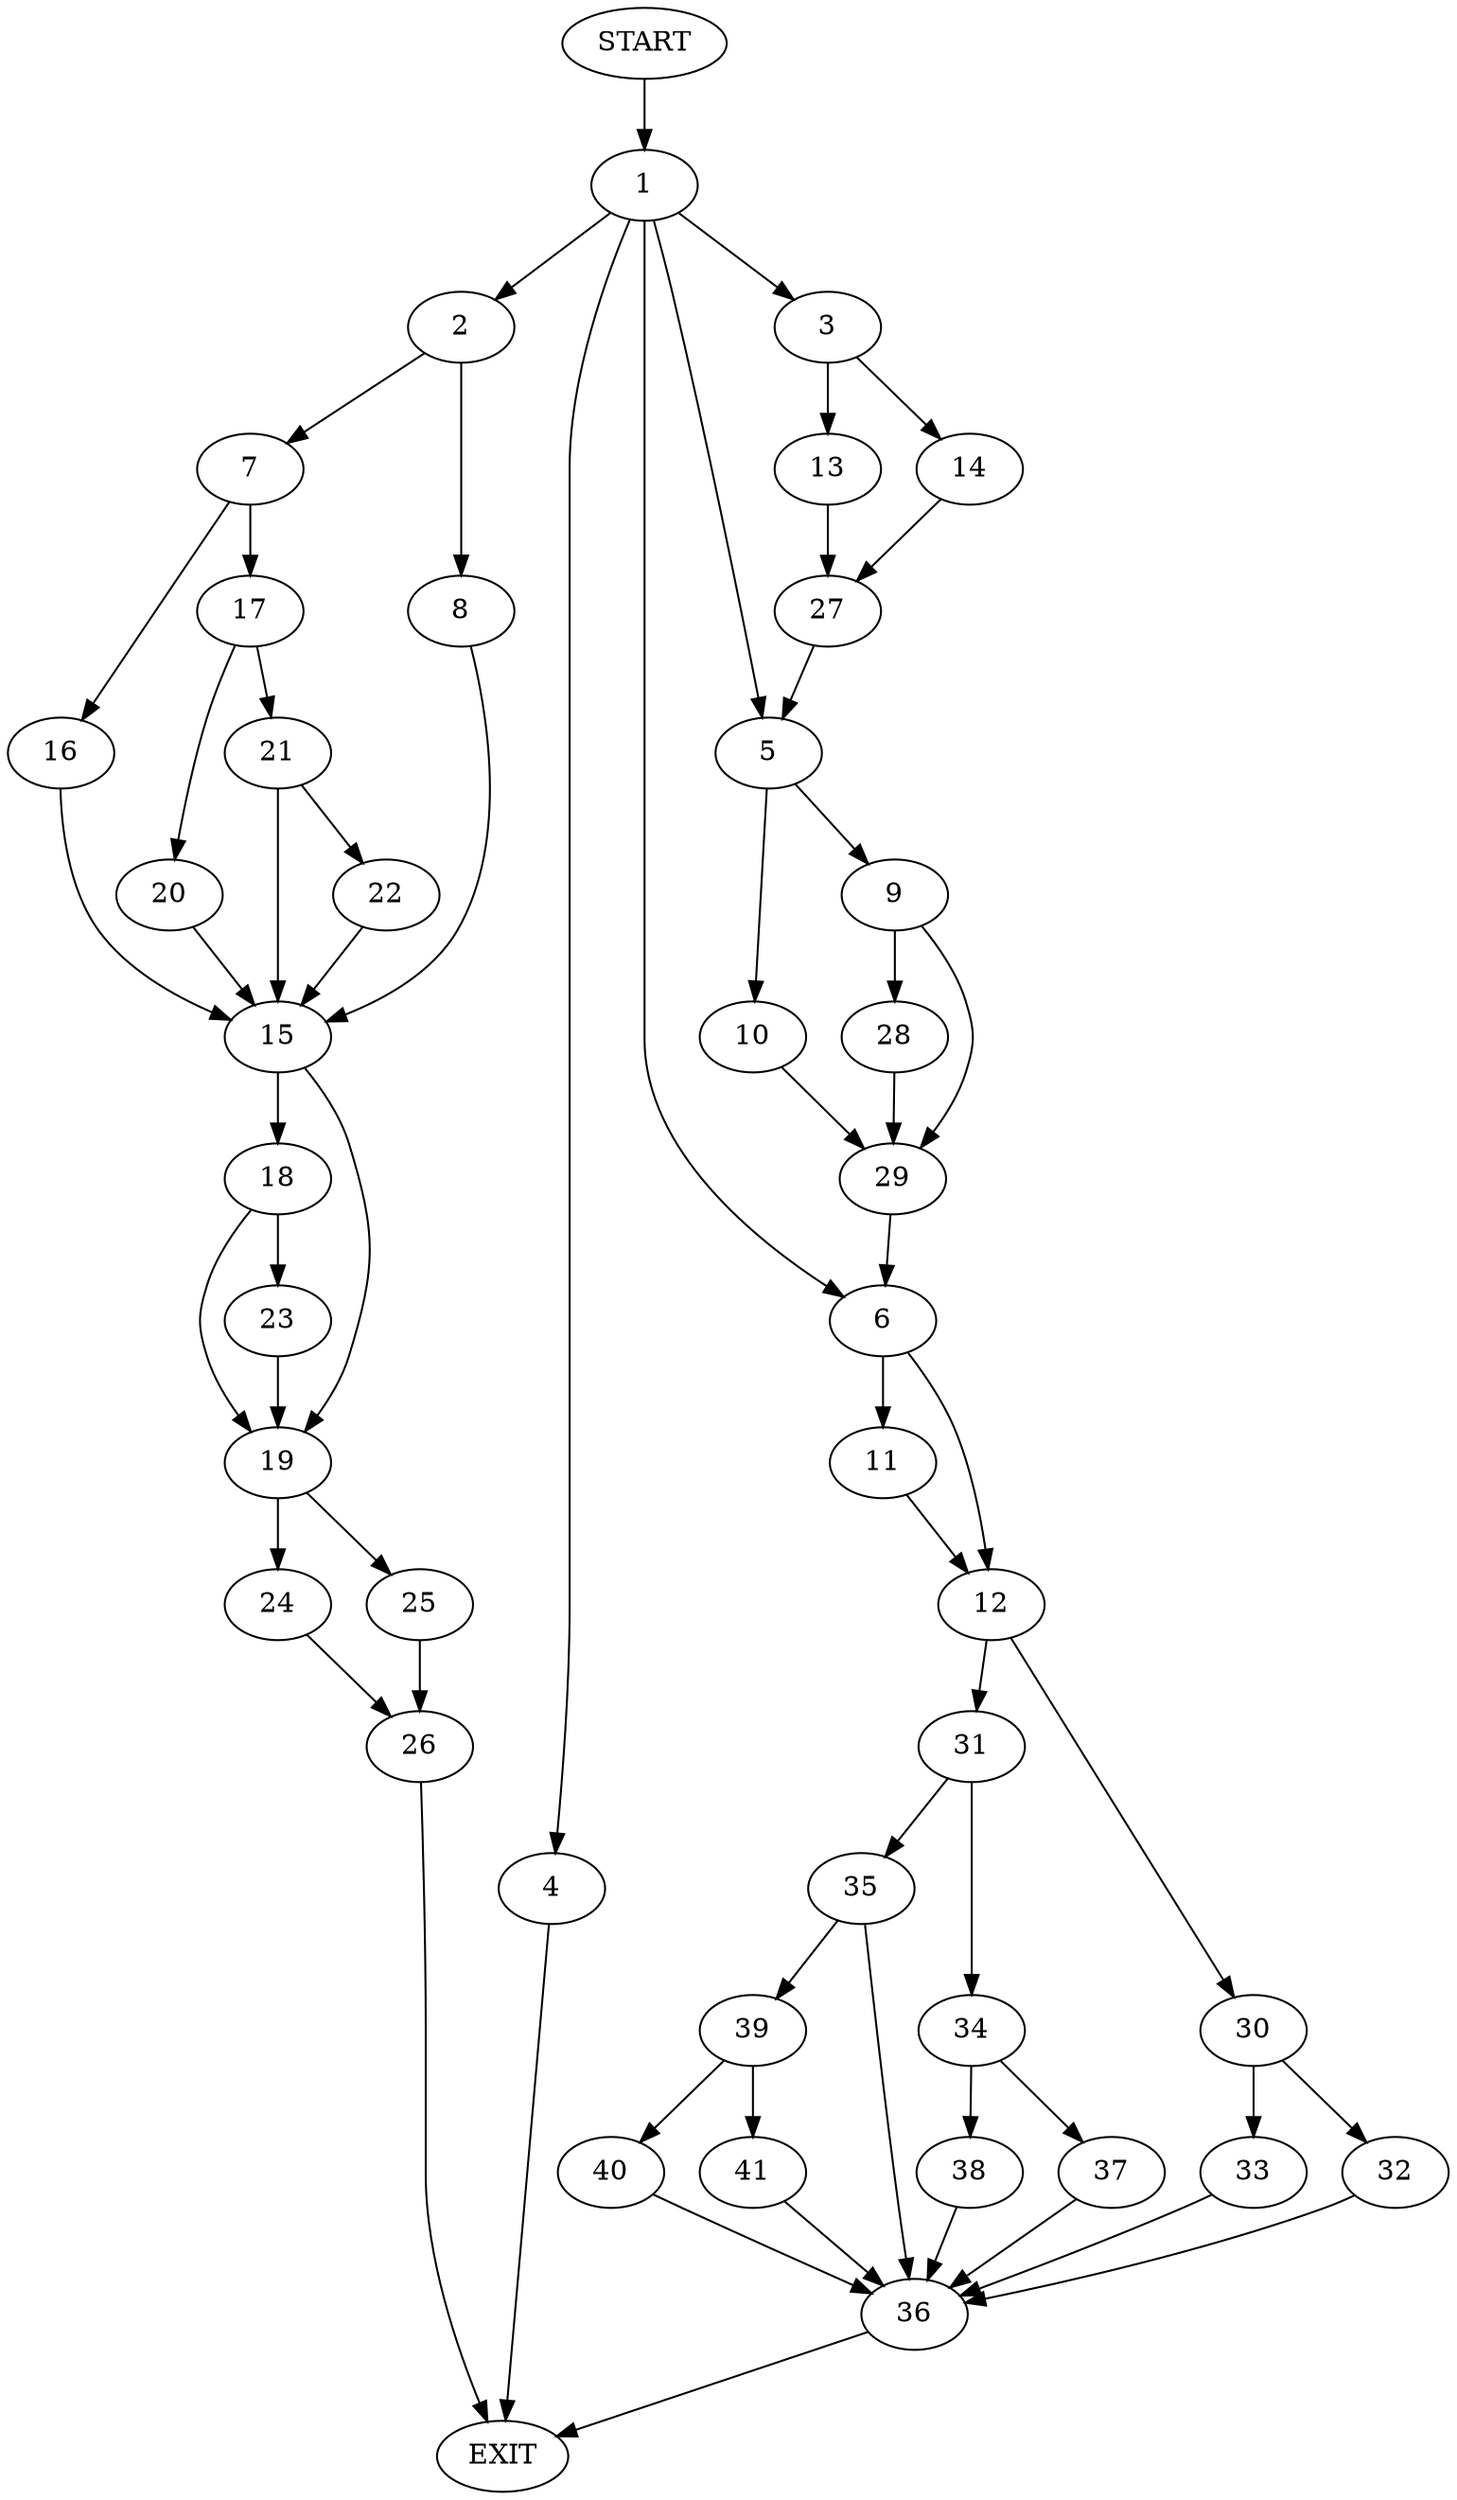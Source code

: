 digraph {
0 [label="START"]
42 [label="EXIT"]
0 -> 1
1 -> 2
1 -> 3
1 -> 4
1 -> 5
1 -> 6
4 -> 42
2 -> 7
2 -> 8
5 -> 9
5 -> 10
6 -> 11
6 -> 12
3 -> 13
3 -> 14
8 -> 15
7 -> 16
7 -> 17
15 -> 18
15 -> 19
16 -> 15
17 -> 20
17 -> 21
21 -> 15
21 -> 22
20 -> 15
22 -> 15
18 -> 23
18 -> 19
19 -> 24
19 -> 25
23 -> 19
24 -> 26
25 -> 26
26 -> 42
14 -> 27
13 -> 27
27 -> 5
9 -> 28
9 -> 29
10 -> 29
29 -> 6
28 -> 29
12 -> 30
12 -> 31
11 -> 12
30 -> 32
30 -> 33
31 -> 34
31 -> 35
33 -> 36
32 -> 36
36 -> 42
34 -> 37
34 -> 38
35 -> 39
35 -> 36
37 -> 36
38 -> 36
39 -> 40
39 -> 41
41 -> 36
40 -> 36
}

